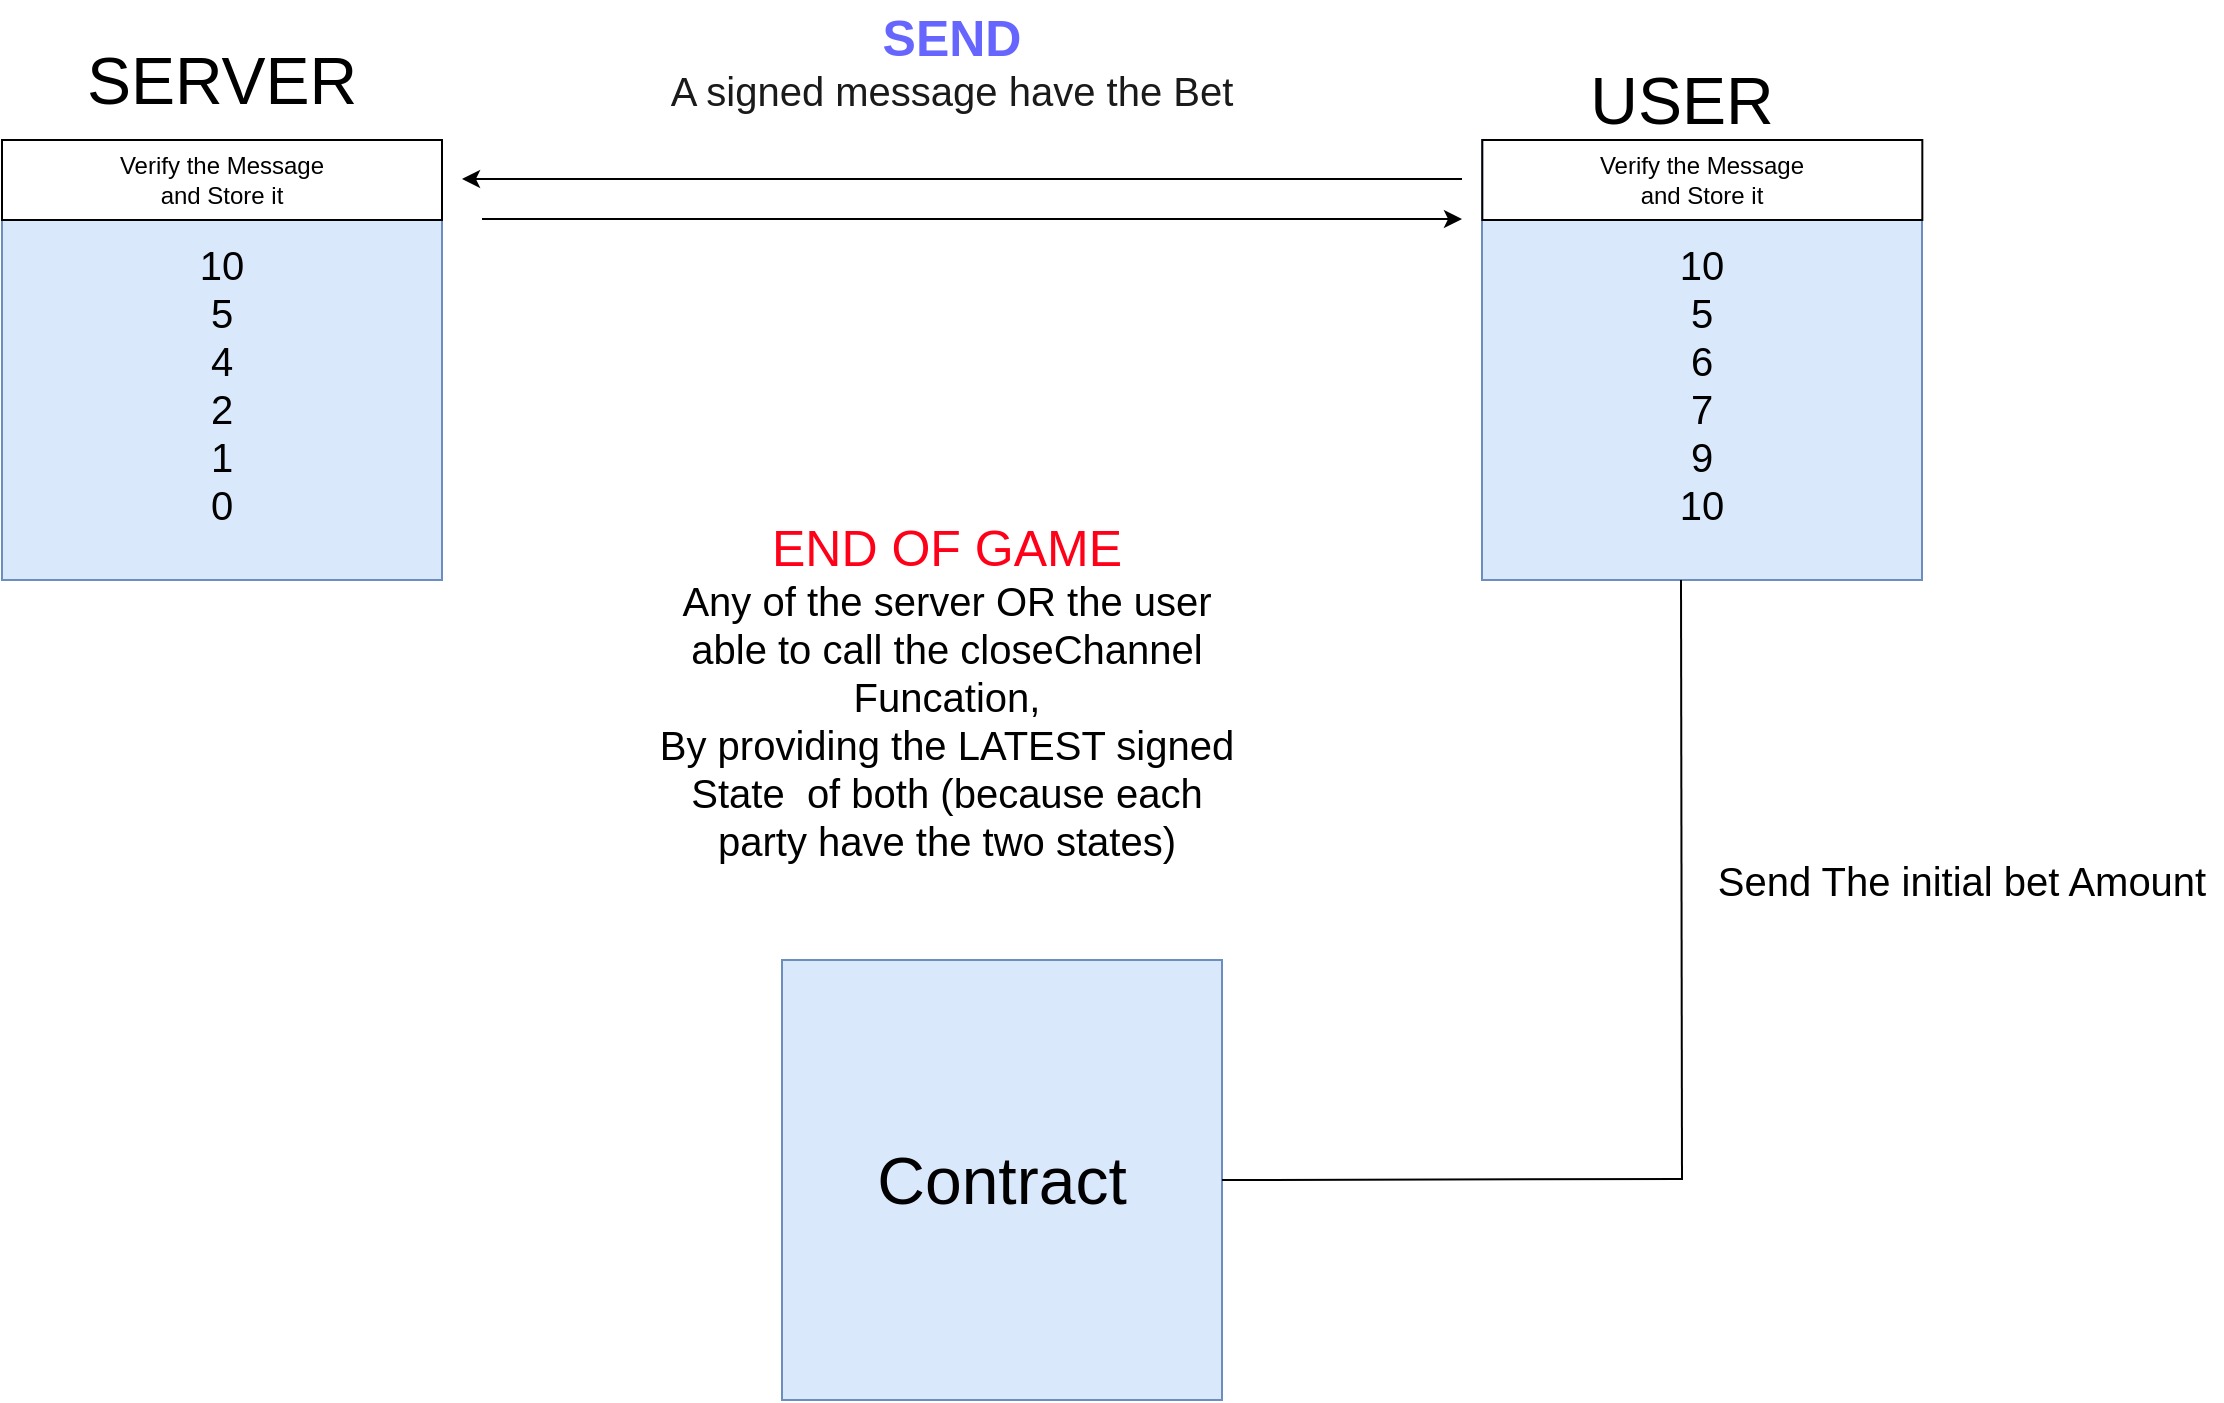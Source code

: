 <mxfile version="11.0.0" type="device"><diagram id="eBVhyoLjTdU0h60nYHe0" name="Page-1"><mxGraphModel dx="984" dy="1708" grid="1" gridSize="10" guides="1" tooltips="1" connect="1" arrows="1" fold="1" page="1" pageScale="1" pageWidth="850" pageHeight="1100" math="0" shadow="0"><root><mxCell id="0"/><mxCell id="1" parent="0"/><mxCell id="jUZPUVEb_f53iQVMdk6o-13" style="edgeStyle=orthogonalEdgeStyle;rounded=0;orthogonalLoop=1;jettySize=auto;html=1;" edge="1" parent="1"><mxGeometry relative="1" as="geometry"><mxPoint x="750" y="49.5" as="targetPoint"/><mxPoint x="260" y="49.5" as="sourcePoint"/></mxGeometry></mxCell><mxCell id="jUZPUVEb_f53iQVMdk6o-1" value="&lt;div style=&quot;font-size: 20px&quot;&gt;&lt;br&gt;&lt;/div&gt;&lt;div style=&quot;font-size: 20px&quot;&gt;10&lt;br&gt;&lt;/div&gt;&lt;div style=&quot;font-size: 20px&quot;&gt;&lt;font style=&quot;font-size: 20px&quot;&gt;5&lt;/font&gt;&lt;/div&gt;&lt;div style=&quot;font-size: 20px&quot;&gt;&lt;font style=&quot;font-size: 20px&quot;&gt;4&lt;/font&gt;&lt;/div&gt;&lt;div style=&quot;font-size: 20px&quot;&gt;&lt;font style=&quot;font-size: 20px&quot;&gt;2&lt;/font&gt;&lt;/div&gt;&lt;div style=&quot;font-size: 20px&quot;&gt;&lt;font style=&quot;font-size: 20px&quot;&gt;1&lt;/font&gt;&lt;/div&gt;&lt;div style=&quot;font-size: 20px&quot;&gt;&lt;font style=&quot;font-size: 20px&quot;&gt;0&lt;br&gt;&lt;/font&gt;&lt;/div&gt;" style="whiteSpace=wrap;html=1;aspect=fixed;fillColor=#dae8fc;strokeColor=#6c8ebf;" vertex="1" parent="1"><mxGeometry x="20" y="10" width="220" height="220" as="geometry"/></mxCell><mxCell id="jUZPUVEb_f53iQVMdk6o-4" style="edgeStyle=orthogonalEdgeStyle;rounded=0;orthogonalLoop=1;jettySize=auto;html=1;" edge="1" parent="1"><mxGeometry relative="1" as="geometry"><mxPoint x="250" y="29.5" as="targetPoint"/><mxPoint x="750" y="29.5" as="sourcePoint"/></mxGeometry></mxCell><mxCell id="jUZPUVEb_f53iQVMdk6o-2" value="&lt;div style=&quot;font-size: 20px&quot;&gt;&lt;font style=&quot;font-size: 20px&quot;&gt;&lt;br&gt;&lt;/font&gt;&lt;/div&gt;&lt;div style=&quot;font-size: 20px&quot;&gt;&lt;font style=&quot;font-size: 20px&quot;&gt;10&lt;br&gt;&lt;/font&gt;&lt;/div&gt;&lt;div style=&quot;font-size: 20px&quot;&gt;&lt;font style=&quot;font-size: 20px&quot;&gt;5&lt;/font&gt;&lt;/div&gt;&lt;div style=&quot;font-size: 20px&quot;&gt;&lt;font style=&quot;font-size: 20px&quot;&gt;6&lt;/font&gt;&lt;/div&gt;&lt;div style=&quot;font-size: 20px&quot;&gt;&lt;font style=&quot;font-size: 20px&quot;&gt;7&lt;/font&gt;&lt;/div&gt;&lt;div style=&quot;font-size: 20px&quot;&gt;&lt;font style=&quot;font-size: 20px&quot;&gt;9&lt;/font&gt;&lt;/div&gt;&lt;div style=&quot;font-size: 20px&quot;&gt;&lt;font style=&quot;font-size: 20px&quot;&gt;10&lt;br&gt;&lt;/font&gt;&lt;/div&gt;" style="whiteSpace=wrap;html=1;aspect=fixed;fillColor=#dae8fc;strokeColor=#6c8ebf;" vertex="1" parent="1"><mxGeometry x="760" y="10" width="220" height="220" as="geometry"/></mxCell><mxCell id="jUZPUVEb_f53iQVMdk6o-3" value="&lt;font style=&quot;font-size: 33px&quot;&gt;Contract&lt;/font&gt;" style="whiteSpace=wrap;html=1;aspect=fixed;fillColor=#dae8fc;strokeColor=#6c8ebf;" vertex="1" parent="1"><mxGeometry x="410" y="420" width="220" height="220" as="geometry"/></mxCell><mxCell id="jUZPUVEb_f53iQVMdk6o-5" value="&lt;div&gt;&lt;font color=&quot;#6666FF&quot;&gt;&lt;b&gt;&lt;font style=&quot;font-size: 25px&quot;&gt;SEND&lt;/font&gt;&lt;/b&gt;&lt;br&gt;&lt;/font&gt;&lt;/div&gt;&lt;div style=&quot;font-size: 20px&quot;&gt;&lt;font style=&quot;font-size: 20px&quot; color=&quot;#1A1A1A&quot;&gt;A signed message have the Bet&lt;/font&gt;&lt;br&gt;&lt;font color=&quot;#6666FF&quot;&gt;&lt;/font&gt;&lt;/div&gt;" style="text;html=1;strokeColor=none;fillColor=none;align=center;verticalAlign=middle;whiteSpace=wrap;rounded=0;" vertex="1" parent="1"><mxGeometry x="345" y="-60" width="300" height="60" as="geometry"/></mxCell><mxCell id="jUZPUVEb_f53iQVMdk6o-6" value="&lt;div&gt;Verify the Message &lt;br&gt;&lt;/div&gt;&lt;div&gt;and Store it&lt;/div&gt;" style="rounded=0;whiteSpace=wrap;html=1;" vertex="1" parent="1"><mxGeometry x="20" y="10" width="220" height="40" as="geometry"/></mxCell><mxCell id="jUZPUVEb_f53iQVMdk6o-7" value="&lt;font style=&quot;font-size: 33px&quot;&gt;SERVER&lt;/font&gt;" style="text;html=1;strokeColor=none;fillColor=none;align=center;verticalAlign=middle;whiteSpace=wrap;rounded=0;" vertex="1" parent="1"><mxGeometry x="50" y="-30" width="160" height="20" as="geometry"/></mxCell><mxCell id="jUZPUVEb_f53iQVMdk6o-8" value="&lt;font style=&quot;font-size: 33px&quot;&gt;USER&lt;/font&gt;" style="text;html=1;strokeColor=none;fillColor=none;align=center;verticalAlign=middle;whiteSpace=wrap;rounded=0;" vertex="1" parent="1"><mxGeometry x="780" y="-20" width="160" height="20" as="geometry"/></mxCell><mxCell id="jUZPUVEb_f53iQVMdk6o-14" value="&lt;div&gt;Verify the Message &lt;br&gt;&lt;/div&gt;&lt;div&gt;and Store it&lt;/div&gt;" style="rounded=0;whiteSpace=wrap;html=1;" vertex="1" parent="1"><mxGeometry x="760.167" y="10" width="220" height="40" as="geometry"/></mxCell><mxCell id="jUZPUVEb_f53iQVMdk6o-19" value="" style="endArrow=none;html=1;" edge="1" parent="1"><mxGeometry width="50" height="50" relative="1" as="geometry"><mxPoint x="860" y="530" as="sourcePoint"/><mxPoint x="859.5" y="230" as="targetPoint"/></mxGeometry></mxCell><mxCell id="jUZPUVEb_f53iQVMdk6o-20" value="" style="endArrow=none;html=1;exitX=1;exitY=0.5;exitDx=0;exitDy=0;" edge="1" parent="1" source="jUZPUVEb_f53iQVMdk6o-3"><mxGeometry width="50" height="50" relative="1" as="geometry"><mxPoint x="670.5" y="529.5" as="sourcePoint"/><mxPoint x="860" y="529.5" as="targetPoint"/></mxGeometry></mxCell><mxCell id="jUZPUVEb_f53iQVMdk6o-21" value="&lt;font style=&quot;font-size: 20px&quot;&gt;Send The initial bet Amount &lt;/font&gt;" style="text;html=1;strokeColor=none;fillColor=none;align=center;verticalAlign=middle;whiteSpace=wrap;rounded=0;" vertex="1" parent="1"><mxGeometry x="870" y="360" width="260" height="40" as="geometry"/></mxCell><mxCell id="jUZPUVEb_f53iQVMdk6o-22" value="&lt;div style=&quot;font-size: 25px&quot;&gt;&lt;font style=&quot;font-size: 25px&quot; color=&quot;#6666FF&quot;&gt;&lt;font style=&quot;font-size: 25px&quot; color=&quot;#FF0019&quot;&gt;END OF GAME&lt;/font&gt;&lt;br&gt;&lt;/font&gt;&lt;/div&gt;&lt;div style=&quot;font-size: 20px&quot;&gt;Any of the server OR the user able to call the closeChannel Funcation, &lt;br&gt;&lt;/div&gt;&lt;div style=&quot;font-size: 20px&quot;&gt;By providing the LATEST signed State&amp;nbsp; of both (because each party have the two states)&lt;br&gt;&lt;font color=&quot;#6666FF&quot;&gt;&lt;/font&gt;&lt;/div&gt;" style="text;html=1;strokeColor=none;fillColor=none;align=center;verticalAlign=middle;whiteSpace=wrap;rounded=0;" vertex="1" parent="1"><mxGeometry x="340" y="230" width="305" height="110" as="geometry"/></mxCell></root></mxGraphModel></diagram></mxfile>